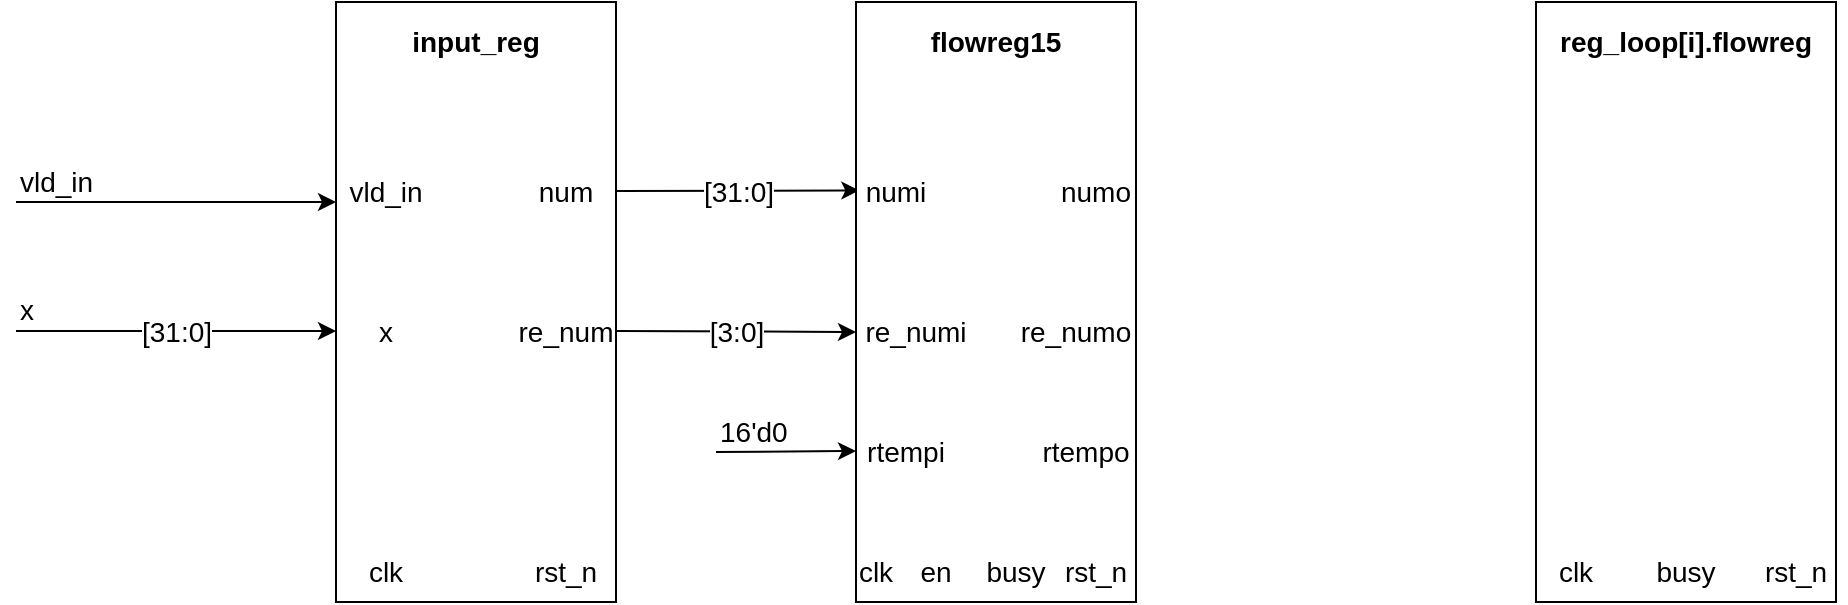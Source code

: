 <mxfile version="20.5.3" type="github">
  <diagram id="6UM_mQ-8TQhk4CjloPjo" name="第 1 页">
    <mxGraphModel dx="721" dy="493" grid="1" gridSize="10" guides="1" tooltips="1" connect="1" arrows="1" fold="1" page="1" pageScale="1" pageWidth="827" pageHeight="1169" math="0" shadow="0">
      <root>
        <mxCell id="0" />
        <mxCell id="1" parent="0" />
        <mxCell id="tsMORkh10g2GEG3-gYEs-1" value="" style="rounded=0;whiteSpace=wrap;html=1;" vertex="1" parent="1">
          <mxGeometry x="260" y="100" width="140" height="300" as="geometry" />
        </mxCell>
        <mxCell id="tsMORkh10g2GEG3-gYEs-2" value="&lt;b&gt;&lt;font style=&quot;font-size: 14px;&quot;&gt;input_reg&lt;/font&gt;&lt;/b&gt;" style="text;html=1;strokeColor=none;fillColor=none;align=center;verticalAlign=middle;whiteSpace=wrap;rounded=0;" vertex="1" parent="1">
          <mxGeometry x="295" y="100" width="70" height="40" as="geometry" />
        </mxCell>
        <mxCell id="tsMORkh10g2GEG3-gYEs-3" value="clk" style="text;html=1;strokeColor=none;fillColor=none;align=center;verticalAlign=middle;whiteSpace=wrap;rounded=0;fontSize=14;" vertex="1" parent="1">
          <mxGeometry x="260" y="370" width="50" height="30" as="geometry" />
        </mxCell>
        <mxCell id="tsMORkh10g2GEG3-gYEs-4" value="rst_n" style="text;html=1;strokeColor=none;fillColor=none;align=center;verticalAlign=middle;whiteSpace=wrap;rounded=0;fontSize=14;" vertex="1" parent="1">
          <mxGeometry x="350" y="370" width="50" height="30" as="geometry" />
        </mxCell>
        <mxCell id="tsMORkh10g2GEG3-gYEs-5" value="vld_in" style="text;html=1;strokeColor=none;fillColor=none;align=center;verticalAlign=middle;whiteSpace=wrap;rounded=0;fontSize=14;" vertex="1" parent="1">
          <mxGeometry x="255" y="180" width="60" height="30" as="geometry" />
        </mxCell>
        <mxCell id="tsMORkh10g2GEG3-gYEs-6" value="x" style="text;html=1;strokeColor=none;fillColor=none;align=center;verticalAlign=middle;whiteSpace=wrap;rounded=0;fontSize=14;" vertex="1" parent="1">
          <mxGeometry x="255" y="250" width="60" height="30" as="geometry" />
        </mxCell>
        <mxCell id="tsMORkh10g2GEG3-gYEs-7" value="num" style="text;html=1;strokeColor=none;fillColor=none;align=center;verticalAlign=middle;whiteSpace=wrap;rounded=0;fontSize=14;" vertex="1" parent="1">
          <mxGeometry x="345" y="180" width="60" height="30" as="geometry" />
        </mxCell>
        <mxCell id="tsMORkh10g2GEG3-gYEs-8" value="re_num" style="text;html=1;strokeColor=none;fillColor=none;align=center;verticalAlign=middle;whiteSpace=wrap;rounded=0;fontSize=14;" vertex="1" parent="1">
          <mxGeometry x="345" y="250" width="60" height="30" as="geometry" />
        </mxCell>
        <mxCell id="tsMORkh10g2GEG3-gYEs-10" value="" style="endArrow=classic;html=1;rounded=0;fontSize=14;" edge="1" parent="1">
          <mxGeometry relative="1" as="geometry">
            <mxPoint x="100" y="200" as="sourcePoint" />
            <mxPoint x="260" y="200" as="targetPoint" />
          </mxGeometry>
        </mxCell>
        <mxCell id="tsMORkh10g2GEG3-gYEs-12" value="vld_in" style="edgeLabel;resizable=0;html=1;align=left;verticalAlign=bottom;fontSize=14;" connectable="0" vertex="1" parent="tsMORkh10g2GEG3-gYEs-10">
          <mxGeometry x="-1" relative="1" as="geometry" />
        </mxCell>
        <mxCell id="tsMORkh10g2GEG3-gYEs-14" value="" style="endArrow=classic;html=1;rounded=0;fontSize=14;" edge="1" parent="1">
          <mxGeometry relative="1" as="geometry">
            <mxPoint x="100" y="264.5" as="sourcePoint" />
            <mxPoint x="260" y="264.5" as="targetPoint" />
          </mxGeometry>
        </mxCell>
        <mxCell id="tsMORkh10g2GEG3-gYEs-15" value="[31:0]" style="edgeLabel;resizable=0;html=1;align=center;verticalAlign=middle;fontSize=14;" connectable="0" vertex="1" parent="tsMORkh10g2GEG3-gYEs-14">
          <mxGeometry relative="1" as="geometry" />
        </mxCell>
        <mxCell id="tsMORkh10g2GEG3-gYEs-16" value="x" style="edgeLabel;resizable=0;html=1;align=left;verticalAlign=bottom;fontSize=14;" connectable="0" vertex="1" parent="tsMORkh10g2GEG3-gYEs-14">
          <mxGeometry x="-1" relative="1" as="geometry" />
        </mxCell>
        <mxCell id="tsMORkh10g2GEG3-gYEs-17" value="" style="endArrow=classic;html=1;rounded=0;fontSize=14;entryX=0.012;entryY=0.314;entryDx=0;entryDy=0;entryPerimeter=0;" edge="1" parent="1" target="tsMORkh10g2GEG3-gYEs-21">
          <mxGeometry relative="1" as="geometry">
            <mxPoint x="400" y="194.5" as="sourcePoint" />
            <mxPoint x="500" y="194.5" as="targetPoint" />
          </mxGeometry>
        </mxCell>
        <mxCell id="tsMORkh10g2GEG3-gYEs-18" value="[31:0]" style="edgeLabel;resizable=0;html=1;align=center;verticalAlign=middle;fontSize=14;" connectable="0" vertex="1" parent="tsMORkh10g2GEG3-gYEs-17">
          <mxGeometry relative="1" as="geometry" />
        </mxCell>
        <mxCell id="tsMORkh10g2GEG3-gYEs-19" value="" style="endArrow=classic;html=1;rounded=0;fontSize=14;" edge="1" parent="1">
          <mxGeometry relative="1" as="geometry">
            <mxPoint x="400" y="264.5" as="sourcePoint" />
            <mxPoint x="520" y="265" as="targetPoint" />
          </mxGeometry>
        </mxCell>
        <mxCell id="tsMORkh10g2GEG3-gYEs-20" value="[3:0]" style="edgeLabel;resizable=0;html=1;align=center;verticalAlign=middle;fontSize=14;" connectable="0" vertex="1" parent="tsMORkh10g2GEG3-gYEs-19">
          <mxGeometry relative="1" as="geometry" />
        </mxCell>
        <mxCell id="tsMORkh10g2GEG3-gYEs-21" value="" style="rounded=0;whiteSpace=wrap;html=1;fontSize=14;" vertex="1" parent="1">
          <mxGeometry x="520" y="100" width="140" height="300" as="geometry" />
        </mxCell>
        <mxCell id="tsMORkh10g2GEG3-gYEs-22" value="&lt;span style=&quot;font-size: 14px;&quot;&gt;&lt;b&gt;flowreg15&lt;/b&gt;&lt;/span&gt;" style="text;html=1;strokeColor=none;fillColor=none;align=center;verticalAlign=middle;whiteSpace=wrap;rounded=0;" vertex="1" parent="1">
          <mxGeometry x="555" y="100" width="70" height="40" as="geometry" />
        </mxCell>
        <mxCell id="tsMORkh10g2GEG3-gYEs-23" value="clk" style="text;html=1;strokeColor=none;fillColor=none;align=center;verticalAlign=middle;whiteSpace=wrap;rounded=0;fontSize=14;" vertex="1" parent="1">
          <mxGeometry x="505" y="370" width="50" height="30" as="geometry" />
        </mxCell>
        <mxCell id="tsMORkh10g2GEG3-gYEs-24" value="rst_n" style="text;html=1;strokeColor=none;fillColor=none;align=center;verticalAlign=middle;whiteSpace=wrap;rounded=0;fontSize=14;" vertex="1" parent="1">
          <mxGeometry x="615" y="370" width="50" height="30" as="geometry" />
        </mxCell>
        <mxCell id="tsMORkh10g2GEG3-gYEs-25" value="en" style="text;html=1;strokeColor=none;fillColor=none;align=center;verticalAlign=middle;whiteSpace=wrap;rounded=0;fontSize=14;" vertex="1" parent="1">
          <mxGeometry x="530" y="370" width="60" height="30" as="geometry" />
        </mxCell>
        <mxCell id="tsMORkh10g2GEG3-gYEs-26" value="numi" style="text;html=1;strokeColor=none;fillColor=none;align=center;verticalAlign=middle;whiteSpace=wrap;rounded=0;fontSize=14;" vertex="1" parent="1">
          <mxGeometry x="510" y="180" width="60" height="30" as="geometry" />
        </mxCell>
        <mxCell id="tsMORkh10g2GEG3-gYEs-27" value="re_numi" style="text;html=1;strokeColor=none;fillColor=none;align=center;verticalAlign=middle;whiteSpace=wrap;rounded=0;fontSize=14;" vertex="1" parent="1">
          <mxGeometry x="520" y="250" width="60" height="30" as="geometry" />
        </mxCell>
        <mxCell id="tsMORkh10g2GEG3-gYEs-28" value="rtempi" style="text;html=1;strokeColor=none;fillColor=none;align=center;verticalAlign=middle;whiteSpace=wrap;rounded=0;fontSize=14;" vertex="1" parent="1">
          <mxGeometry x="515" y="310" width="60" height="30" as="geometry" />
        </mxCell>
        <mxCell id="tsMORkh10g2GEG3-gYEs-29" value="numo" style="text;html=1;strokeColor=none;fillColor=none;align=center;verticalAlign=middle;whiteSpace=wrap;rounded=0;fontSize=14;" vertex="1" parent="1">
          <mxGeometry x="610" y="180" width="60" height="30" as="geometry" />
        </mxCell>
        <mxCell id="tsMORkh10g2GEG3-gYEs-30" value="re_numo" style="text;html=1;strokeColor=none;fillColor=none;align=center;verticalAlign=middle;whiteSpace=wrap;rounded=0;fontSize=14;" vertex="1" parent="1">
          <mxGeometry x="600" y="250" width="60" height="30" as="geometry" />
        </mxCell>
        <mxCell id="tsMORkh10g2GEG3-gYEs-31" value="rtempo" style="text;html=1;strokeColor=none;fillColor=none;align=center;verticalAlign=middle;whiteSpace=wrap;rounded=0;fontSize=14;" vertex="1" parent="1">
          <mxGeometry x="605" y="310" width="60" height="30" as="geometry" />
        </mxCell>
        <mxCell id="tsMORkh10g2GEG3-gYEs-32" value="busy" style="text;html=1;strokeColor=none;fillColor=none;align=center;verticalAlign=middle;whiteSpace=wrap;rounded=0;fontSize=14;" vertex="1" parent="1">
          <mxGeometry x="570" y="370" width="60" height="30" as="geometry" />
        </mxCell>
        <mxCell id="tsMORkh10g2GEG3-gYEs-33" value="" style="endArrow=classic;html=1;rounded=0;fontSize=14;" edge="1" parent="1">
          <mxGeometry relative="1" as="geometry">
            <mxPoint x="450" y="325" as="sourcePoint" />
            <mxPoint x="520" y="324.5" as="targetPoint" />
          </mxGeometry>
        </mxCell>
        <mxCell id="tsMORkh10g2GEG3-gYEs-35" value="16&#39;d0" style="edgeLabel;resizable=0;html=1;align=left;verticalAlign=bottom;fontSize=14;" connectable="0" vertex="1" parent="tsMORkh10g2GEG3-gYEs-33">
          <mxGeometry x="-1" relative="1" as="geometry" />
        </mxCell>
        <mxCell id="tsMORkh10g2GEG3-gYEs-36" value="" style="rounded=0;whiteSpace=wrap;html=1;fontSize=14;" vertex="1" parent="1">
          <mxGeometry x="860" y="100" width="150" height="300" as="geometry" />
        </mxCell>
        <mxCell id="tsMORkh10g2GEG3-gYEs-37" value="&lt;span style=&quot;font-size: 14px;&quot;&gt;&lt;b&gt;reg_loop[i].flowreg&lt;/b&gt;&lt;/span&gt;" style="text;html=1;strokeColor=none;fillColor=none;align=center;verticalAlign=middle;whiteSpace=wrap;rounded=0;" vertex="1" parent="1">
          <mxGeometry x="900" y="100" width="70" height="40" as="geometry" />
        </mxCell>
        <mxCell id="tsMORkh10g2GEG3-gYEs-38" value="clk" style="text;html=1;strokeColor=none;fillColor=none;align=center;verticalAlign=middle;whiteSpace=wrap;rounded=0;fontSize=14;" vertex="1" parent="1">
          <mxGeometry x="855" y="370" width="50" height="30" as="geometry" />
        </mxCell>
        <mxCell id="tsMORkh10g2GEG3-gYEs-39" value="busy" style="text;html=1;strokeColor=none;fillColor=none;align=center;verticalAlign=middle;whiteSpace=wrap;rounded=0;fontSize=14;" vertex="1" parent="1">
          <mxGeometry x="905" y="370" width="60" height="30" as="geometry" />
        </mxCell>
        <mxCell id="tsMORkh10g2GEG3-gYEs-40" value="rst_n" style="text;html=1;strokeColor=none;fillColor=none;align=center;verticalAlign=middle;whiteSpace=wrap;rounded=0;fontSize=14;" vertex="1" parent="1">
          <mxGeometry x="965" y="370" width="50" height="30" as="geometry" />
        </mxCell>
      </root>
    </mxGraphModel>
  </diagram>
</mxfile>
